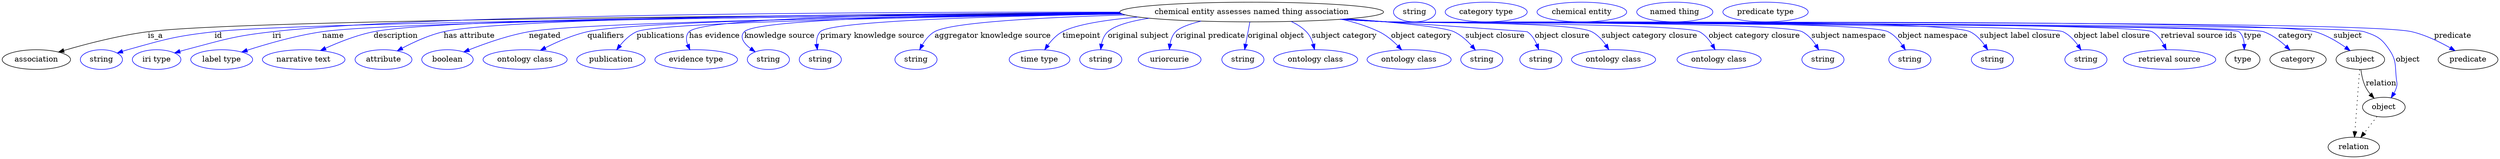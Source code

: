 digraph {
	graph [bb="0,0,4563,283"];
	node [label="\N"];
	"chemical entity assesses named thing association"	[height=0.5,
		label="chemical entity assesses named thing association",
		pos="2283.4,265",
		width=6.698];
	association	[height=0.5,
		pos="62.394,178",
		width=1.7332];
	"chemical entity assesses named thing association" -> association	[label=is_a,
		lp="280.39,221.5",
		pos="e,102.91,191.77 2043.8,262.84 1547.4,260 438.05,251.24 266.39,229 213.11,222.1 153.58,206.57 112.65,194.64"];
	id	[color=blue,
		height=0.5,
		label=string,
		pos="181.39,178",
		width=1.0652];
	"chemical entity assesses named thing association" -> id	[color=blue,
		label=id,
		lp="395.39,221.5",
		pos="e,210.38,189.98 2045.4,262.08 1573,257.92 548.52,246.94 388.39,229 316.67,220.97 298.9,215.43 229.39,196 226.29,195.13 223.09,194.17 \
219.89,193.15",
		style=solid];
	iri	[color=blue,
		height=0.5,
		label="iri type",
		pos="282.39,178",
		width=1.2277];
	"chemical entity assesses named thing association" -> iri	[color=blue,
		label=iri,
		lp="501.39,221.5",
		pos="e,315.32,190.15 2042.2,264.85 1625.1,265.38 785.84,262.11 493.39,229 422.11,220.93 404.75,214.31 335.39,196 332.02,195.11 328.55,\
194.13 325.07,193.11",
		style=solid];
	name	[color=blue,
		height=0.5,
		label="label type",
		pos="401.39,178",
		width=1.5707];
	"chemical entity assesses named thing association" -> name	[color=blue,
		label=name,
		lp="604.39,221.5",
		pos="e,437.98,191.87 2044.6,262.34 1610.7,258.83 724.59,249.28 584.39,229 537.02,222.15 484.46,206.96 447.86,195.11",
		style=solid];
	description	[color=blue,
		height=0.5,
		label="narrative text",
		pos="551.39,178",
		width=2.0943];
	"chemical entity assesses named thing association" -> description	[color=blue,
		label=description,
		lp="717.89,221.5",
		pos="e,581.77,194.62 2042.9,263.46 1627.4,261.82 807.1,255.26 677.39,229 647.36,222.92 615.28,210.09 591.01,198.95",
		style=solid];
	"has attribute"	[color=blue,
		height=0.5,
		label=attribute,
		pos="696.39,178",
		width=1.4443];
	"chemical entity assesses named thing association" -> "has attribute"	[color=blue,
		label="has attribute",
		lp="852.39,221.5",
		pos="e,721.33,194.01 2042.7,263.62 1654.6,262.2 922.12,255.95 805.39,229 778.89,222.88 751.04,209.98 730.13,198.82",
		style=solid];
	negated	[color=blue,
		height=0.5,
		label=boolean,
		pos="813.39,178",
		width=1.2999];
	"chemical entity assesses named thing association" -> negated	[color=blue,
		label=negated,
		lp="990.39,221.5",
		pos="e,843.03,191.96 2046.4,261.56 1694.6,257.36 1064.7,247.39 961.39,229 923.37,222.23 881.85,207.52 852.5,195.8",
		style=solid];
	qualifiers	[color=blue,
		height=0.5,
		label="ontology class",
		pos="954.39,178",
		width=2.1304];
	"chemical entity assesses named thing association" -> qualifiers	[color=blue,
		label=qualifiers,
		lp="1101.9,221.5",
		pos="e,982.4,194.93 2045.4,262.03 1718.6,258.58 1160.6,249.72 1068.4,229 1041.6,222.97 1013.3,210.59 991.57,199.66",
		style=solid];
	publications	[color=blue,
		height=0.5,
		label=publication,
		pos="1111.4,178",
		width=1.7332];
	"chemical entity assesses named thing association" -> publications	[color=blue,
		label=publications,
		lp="1202.4,221.5",
		pos="e,1121.9,195.78 2047.4,261.25 1729.4,256.87 1198.1,246.93 1158.4,229 1146.3,223.57 1135.9,213.45 1128,203.73",
		style=solid];
	"has evidence"	[color=blue,
		height=0.5,
		label="evidence type",
		pos="1267.4,178",
		width=2.0943];
	"chemical entity assesses named thing association" -> "has evidence"	[color=blue,
		label="has evidence",
		lp="1300.9,221.5",
		pos="e,1255.9,195.88 2042.3,264.13 1746.7,263.07 1281.4,256.94 1254.4,229 1248.2,222.63 1248.8,213.73 1251.7,205.2",
		style=solid];
	"knowledge source"	[color=blue,
		height=0.5,
		label=string,
		pos="1399.4,178",
		width=1.0652];
	"chemical entity assesses named thing association" -> "knowledge source"	[color=blue,
		label="knowledge source",
		lp="1419.9,221.5",
		pos="e,1375.2,192.24 2043.5,263.13 1776.5,260.94 1379,253.55 1355.4,229 1345.9,219.09 1354.7,207.6 1366.9,198.13",
		style=solid];
	"primary knowledge source"	[color=blue,
		height=0.5,
		label=string,
		pos="1494.4,178",
		width=1.0652];
	"chemical entity assesses named thing association" -> "primary knowledge source"	[color=blue,
		label="primary knowledge source",
		lp="1589.4,221.5",
		pos="e,1489,196.04 2047,261.37 1821.6,257.67 1513.5,248.97 1494.4,229 1488.6,222.94 1487.2,214.32 1487.7,205.94",
		style=solid];
	"aggregator knowledge source"	[color=blue,
		height=0.5,
		label=string,
		pos="1669.4,178",
		width=1.0652];
	"chemical entity assesses named thing association" -> "aggregator knowledge source"	[color=blue,
		label="aggregator knowledge source",
		lp="1809.9,221.5",
		pos="e,1676.1,196.02 2052.6,259.69 1904.4,255.27 1734.1,246.43 1703.4,229 1693.8,223.55 1686.4,214.16 1680.9,204.98",
		style=solid];
	timepoint	[color=blue,
		height=0.5,
		label="time type",
		pos="1895.4,178",
		width=1.5346];
	"chemical entity assesses named thing association" -> timepoint	[color=blue,
		label=timepoint,
		lp="1972.4,221.5",
		pos="e,1904.8,195.92 2075.5,255.83 2017.2,250.73 1962.8,242.44 1937.4,229 1926.7,223.32 1917.5,213.63 1910.6,204.28",
		style=solid];
	"original subject"	[color=blue,
		height=0.5,
		label=string,
		pos="2007.4,178",
		width=1.0652];
	"chemical entity assesses named thing association" -> "original subject"	[color=blue,
		label="original subject",
		lp="2076.4,221.5",
		pos="e,2007.3,196.33 2095.9,253.68 2062.2,248.45 2033.5,240.64 2020.4,229 2013.9,223.25 2010.5,214.72 2008.7,206.31",
		style=solid];
	"original predicate"	[color=blue,
		height=0.5,
		label=uriorcurie,
		pos="2133.4,178",
		width=1.5887];
	"chemical entity assesses named thing association" -> "original predicate"	[color=blue,
		label="original predicate",
		lp="2207.9,221.5",
		pos="e,2132.9,196.42 2190.8,248.36 2170,243.15 2151.8,236.68 2144.4,229 2138.6,222.99 2135.5,214.63 2134,206.47",
		style=solid];
	"original object"	[color=blue,
		height=0.5,
		label=string,
		pos="2267.4,178",
		width=1.0652];
	"chemical entity assesses named thing association" -> "original object"	[color=blue,
		label="original object",
		lp="2327.9,221.5",
		pos="e,2270.6,196.18 2280.2,246.8 2278,235.16 2275,219.55 2272.5,206.24",
		style=solid];
	"subject category"	[color=blue,
		height=0.5,
		label="ontology class",
		pos="2400.4,178",
		width=2.1304];
	"chemical entity assesses named thing association" -> "subject category"	[color=blue,
		label="subject category",
		lp="2452.9,221.5",
		pos="e,2398.4,196.3 2355.6,247.77 2365.8,243.03 2375.6,236.9 2383.4,229 2389.5,222.8 2393.5,214.29 2396,206.04",
		style=solid];
	"object category"	[color=blue,
		height=0.5,
		label="ontology class",
		pos="2571.4,178",
		width=2.1304];
	"chemical entity assesses named thing association" -> "object category"	[color=blue,
		label="object category",
		lp="2593.9,221.5",
		pos="e,2557.8,195.72 2447.8,251.78 2471.5,246.48 2495.1,239.14 2516.4,229 2529.3,222.88 2541.3,212.74 2550.8,203.17",
		style=solid];
	"subject closure"	[color=blue,
		height=0.5,
		label=string,
		pos="2704.4,178",
		width=1.0652];
	"chemical entity assesses named thing association" -> "subject closure"	[color=blue,
		label="subject closure",
		lp="2728.9,221.5",
		pos="e,2692.6,195.5 2459.2,252.66 2545.6,246.12 2635,237.54 2653.4,229 2665.9,223.2 2677.1,213.04 2685.8,203.39",
		style=solid];
	"object closure"	[color=blue,
		height=0.5,
		label=string,
		pos="2812.4,178",
		width=1.0652];
	"chemical entity assesses named thing association" -> "object closure"	[color=blue,
		label="object closure",
		lp="2851.4,221.5",
		pos="e,2808.5,196.34 2455,252.33 2600.7,242.38 2786.5,229.59 2787.4,229 2795.5,223.6 2801.1,214.76 2804.9,206",
		style=solid];
	"subject category closure"	[color=blue,
		height=0.5,
		label="ontology class",
		pos="2945.4,178",
		width=2.1304];
	"chemical entity assesses named thing association" -> "subject category closure"	[color=blue,
		label="subject category closure",
		lp="3010.9,221.5",
		pos="e,2936.7,196.13 2451.8,252.1 2479.1,250.3 2507,248.54 2533.4,247 2574.7,244.6 2868.5,247.82 2905.4,229 2916,223.58 2924.7,213.93 \
2931.3,204.55",
		style=solid];
	"object category closure"	[color=blue,
		height=0.5,
		label="ontology class",
		pos="3138.4,178",
		width=2.1304];
	"chemical entity assesses named thing association" -> "object category closure"	[color=blue,
		label="object category closure",
		lp="3202.9,221.5",
		pos="e,3131.1,196.16 2449.1,251.88 2477.2,250.07 2506.1,248.36 2533.4,247 2565,245.43 3074.5,243.86 3102.4,229 3112.4,223.67 3120.3,214.17 \
3126.1,204.87",
		style=solid];
	"subject namespace"	[color=blue,
		height=0.5,
		label=string,
		pos="3328.4,178",
		width=1.0652];
	"chemical entity assesses named thing association" -> "subject namespace"	[color=blue,
		label="subject namespace",
		lp="3375.4,221.5",
		pos="e,3320.7,195.72 2447.7,251.79 2476.3,249.96 2505.7,248.27 2533.4,247 2575.4,245.07 3252.9,248.14 3290.4,229 3300.8,223.66 3309.2,\
213.98 3315.4,204.54",
		style=solid];
	"object namespace"	[color=blue,
		height=0.5,
		label=string,
		pos="3487.4,178",
		width=1.0652];
	"chemical entity assesses named thing association" -> "object namespace"	[color=blue,
		label="object namespace",
		lp="3529.4,221.5",
		pos="e,3479.1,195.76 2446.7,251.76 2475.6,249.92 2505.4,248.23 2533.4,247 2584.1,244.78 3401.8,251.45 3447.4,229 3458.2,223.66 3467.1,\
213.84 3473.7,204.3",
		style=solid];
	"subject label closure"	[color=blue,
		height=0.5,
		label=string,
		pos="3638.4,178",
		width=1.0652];
	"chemical entity assesses named thing association" -> "subject label closure"	[color=blue,
		label="subject label closure",
		lp="3689.4,221.5",
		pos="e,3629.8,195.79 2446.4,251.71 2475.4,249.87 2505.3,248.19 2533.4,247 2592.5,244.49 3544.2,254.74 3597.4,229 3608.4,223.69 3617.4,\
213.87 3624.2,204.33",
		style=solid];
	"object label closure"	[color=blue,
		height=0.5,
		label=string,
		pos="3809.4,178",
		width=1.0652];
	"chemical entity assesses named thing association" -> "object label closure"	[color=blue,
		label="object label closure",
		lp="3856.9,221.5",
		pos="e,3800.5,195.81 2446,251.68 2475.1,249.84 2505.1,248.17 2533.4,247 2567.6,245.59 3736.4,243.71 3767.4,229 3778.5,223.71 3787.8,213.9 \
3794.7,204.36",
		style=solid];
	"retrieval source ids"	[color=blue,
		height=0.5,
		label="retrieval source",
		pos="3962.4,178",
		width=2.347];
	"chemical entity assesses named thing association" -> "retrieval source ids"	[color=blue,
		label="retrieval source ids",
		lp="4015.9,221.5",
		pos="e,3956.4,196.18 2445.7,251.66 2474.9,249.81 2505,248.15 2533.4,247 2572.2,245.43 3896.5,247.85 3930.4,229 3939.9,223.74 3946.9,214.39 \
3952,205.18",
		style=solid];
	type	[height=0.5,
		pos="4096.4,178",
		width=0.86659];
	"chemical entity assesses named thing association" -> type	[color=blue,
		label=type,
		lp="4114.4,221.5",
		pos="e,4099.1,195.98 2445.4,251.65 2474.7,249.8 2504.9,248.13 2533.4,247 2555,246.14 4073.2,243.28 4089.4,229 4095.9,223.32 4098.4,214.65 \
4099.1,206.11",
		style=solid];
	category	[height=0.5,
		pos="4197.4,178",
		width=1.4263];
	"chemical entity assesses named thing association" -> category	[color=blue,
		label=category,
		lp="4192.9,221.5",
		pos="e,4182.7,195.48 2445.4,251.64 2474.7,249.79 2504.9,248.13 2533.4,247 2577.8,245.24 4092.5,243.88 4134.4,229 4149.6,223.59 4164,212.83 \
4175.1,202.68",
		style=solid];
	subject	[height=0.5,
		pos="4311.4,178",
		width=1.2277];
	"chemical entity assesses named thing association" -> subject	[color=blue,
		label=subject,
		lp="4288.4,221.5",
		pos="e,4292.7,194.32 2445.4,251.63 2474.7,249.78 2504.9,248.12 2533.4,247 2627.5,243.3 4137.8,254.7 4228.4,229 4248.6,223.28 4268.7,211.29 \
4284.2,200.49",
		style=solid];
	object	[height=0.5,
		pos="4354.4,91",
		width=1.0832];
	"chemical entity assesses named thing association" -> object	[color=blue,
		label=object,
		lp="4398.4,178",
		pos="e,4367.8,108.09 2445,251.64 2474.4,249.78 2504.8,248.11 2533.4,247 2582.9,245.07 4271.3,244.42 4318.4,229 4342.3,221.18 4350.3,216.87 \
4364.4,196 4378.2,175.52 4374.5,166.51 4377.4,142 4378.2,135.38 4379.3,133.39 4377.4,127 4376.4,123.55 4374.9,120.13 4373.1,116.85",
		style=solid];
	predicate	[height=0.5,
		pos="4508.4,178",
		width=1.5165];
	"chemical entity assesses named thing association" -> predicate	[color=blue,
		label=predicate,
		lp="4480.4,221.5",
		pos="e,4484.6,194.35 2445,251.62 2474.4,249.77 2504.8,248.11 2533.4,247 2637.3,242.97 4304.1,252.79 4405.4,229 4430.3,223.15 4456.2,210.56 \
4475.8,199.47",
		style=solid];
	association_type	[color=blue,
		height=0.5,
		label=string,
		pos="2580.4,265",
		width=1.0652];
	association_category	[color=blue,
		height=0.5,
		label="category type",
		pos="2711.4,265",
		width=2.0762];
	subject -> object	[label=relation,
		lp="4349.4,134.5",
		pos="e,4336.5,107.23 4312.5,159.55 4313.7,149.57 4316.2,137.07 4321.4,127 4323.6,122.68 4326.5,118.52 4329.7,114.66"];
	relation	[height=0.5,
		pos="4299.4,18",
		width=1.2999];
	subject -> relation	[pos="e,4300.7,36.188 4310.1,159.79 4308,132.48 4304,78.994 4301.5,46.38",
		style=dotted];
	"chemical entity assesses named thing association_subject"	[color=blue,
		height=0.5,
		label="chemical entity",
		pos="2886.4,265",
		width=2.2748];
	object -> relation	[pos="e,4312.2,35.54 4341.9,73.889 4335,64.939 4326.2,53.617 4318.4,43.584",
		style=dotted];
	"chemical entity assesses named thing association_object"	[color=blue,
		height=0.5,
		label="named thing",
		pos="3055.4,265",
		width=1.9318];
	"chemical entity assesses named thing association_predicate"	[color=blue,
		height=0.5,
		label="predicate type",
		pos="3221.4,265",
		width=2.1665];
}
